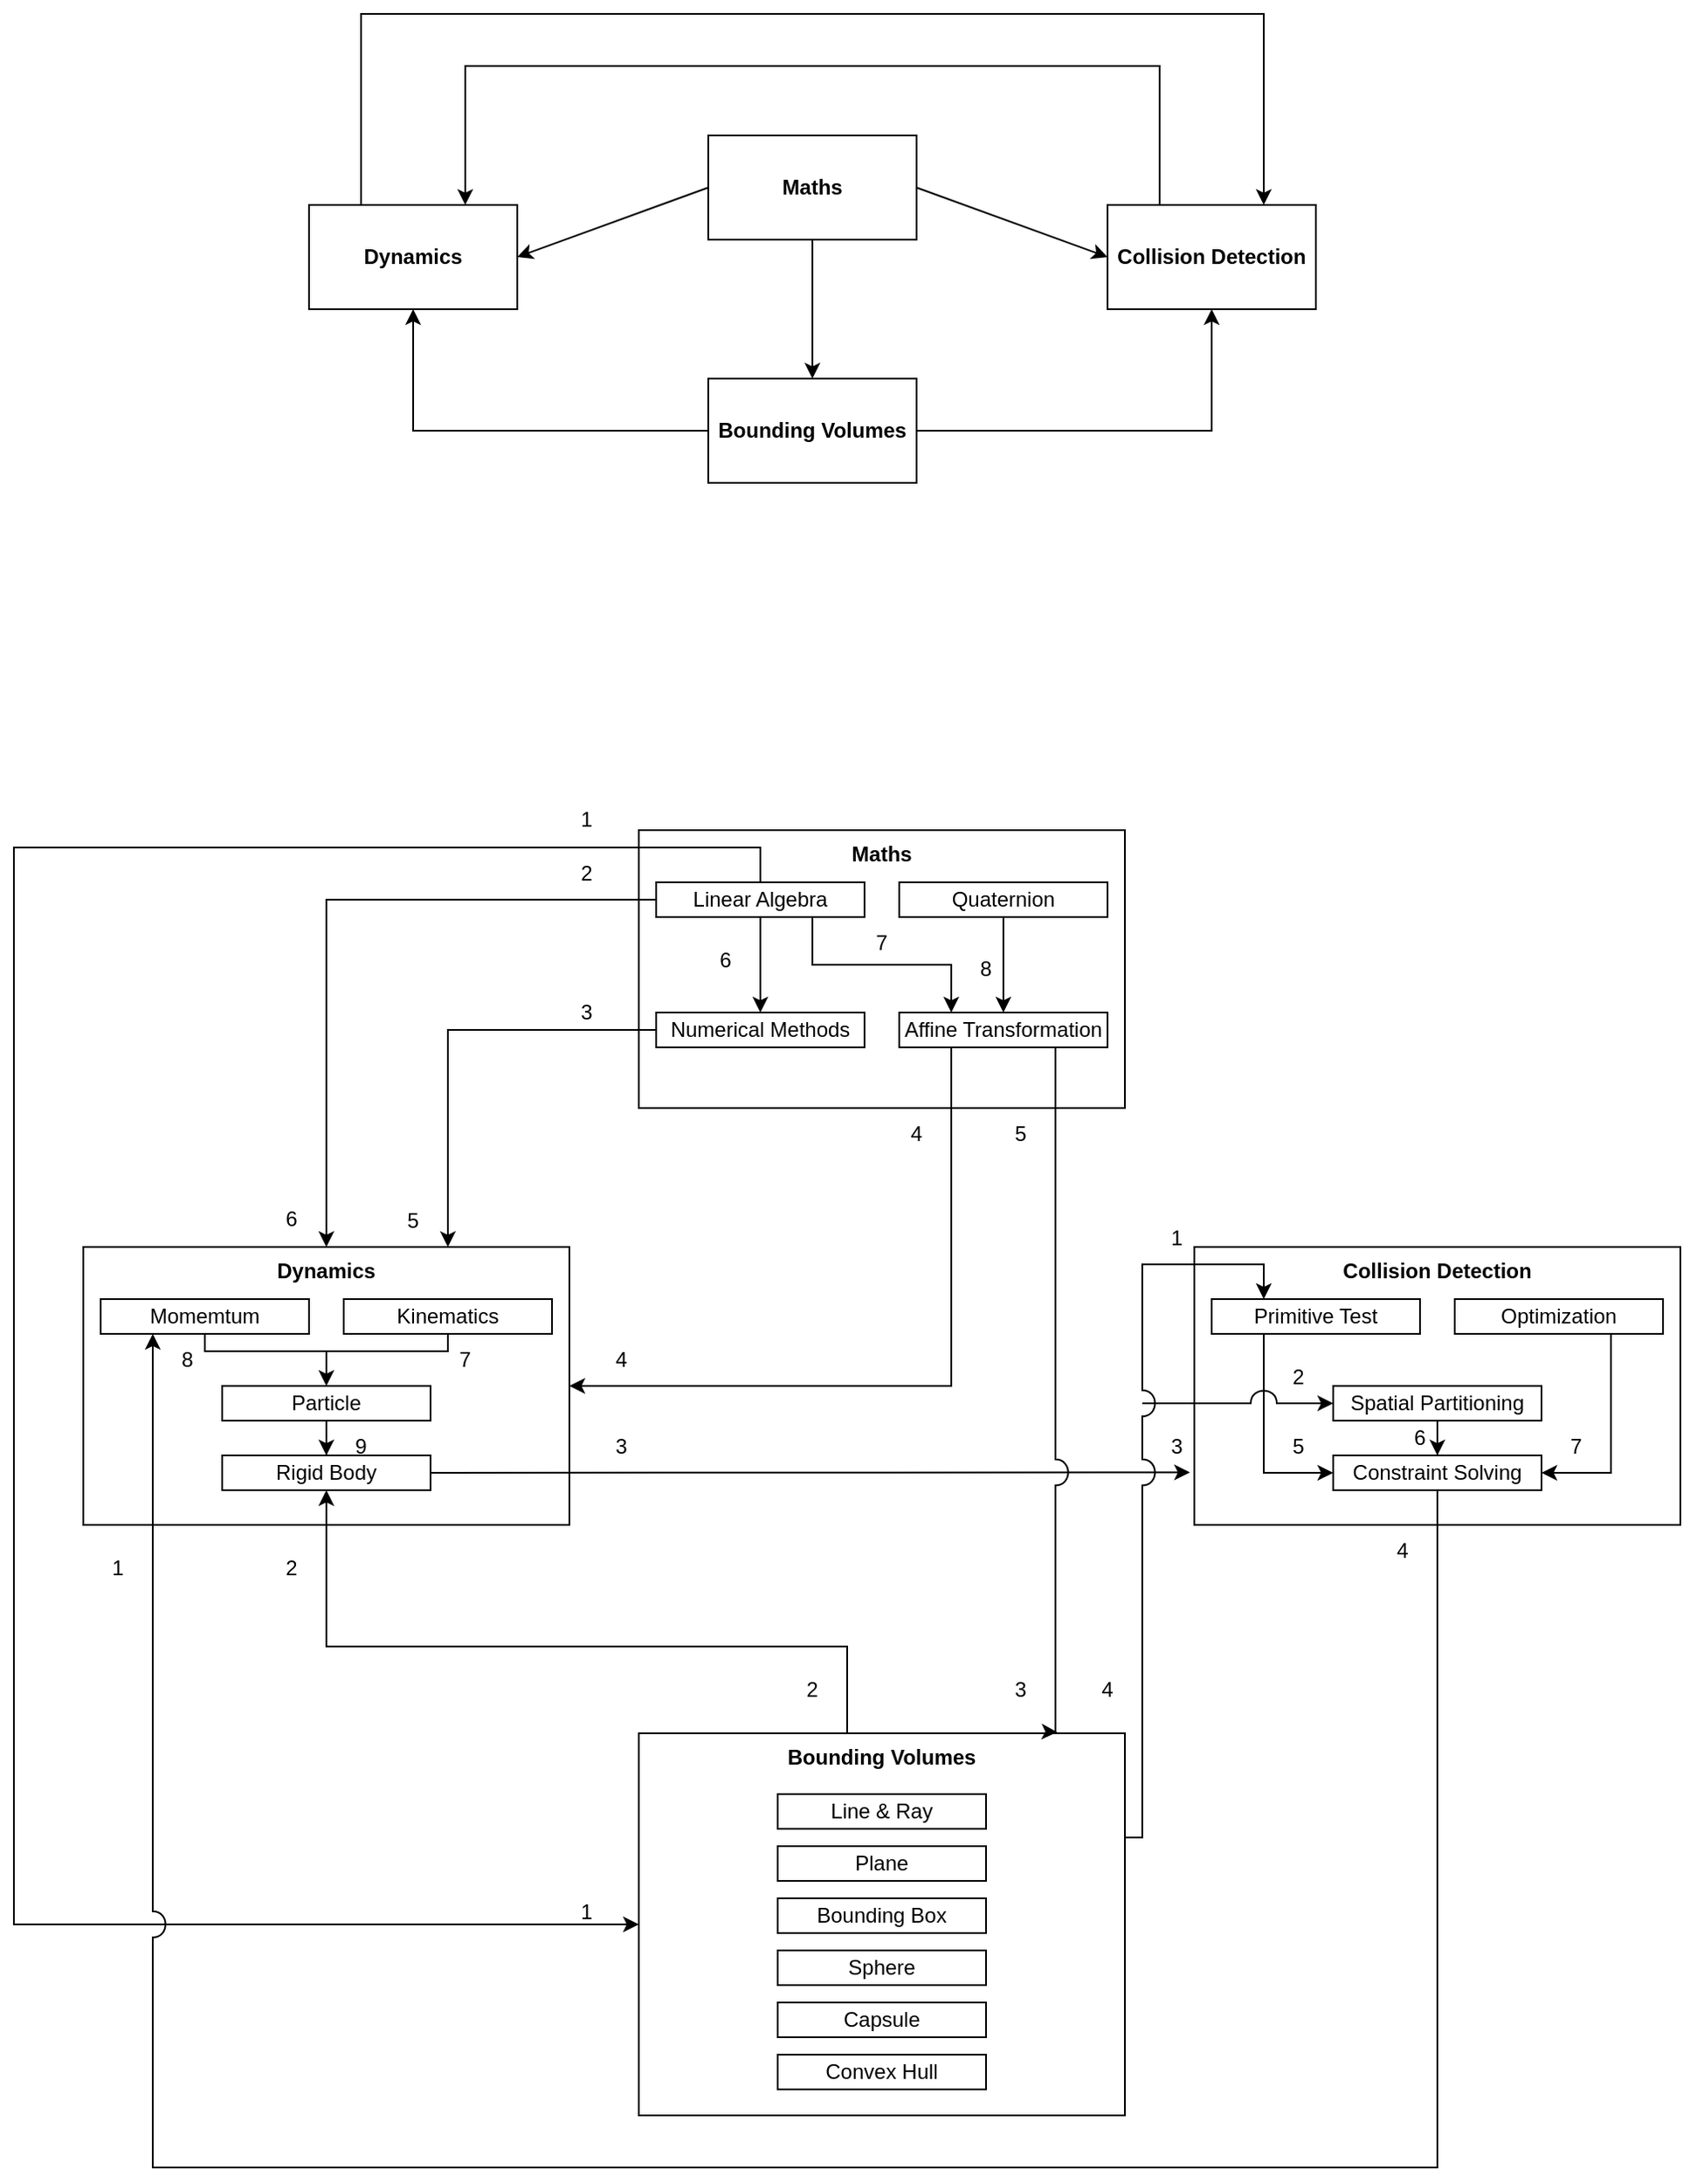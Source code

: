 <mxfile version="20.6.0" type="github">
  <diagram id="RFVUc-ZViwxxyXP1c8c4" name="Page-1">
    <mxGraphModel dx="1673" dy="889" grid="1" gridSize="10" guides="1" tooltips="1" connect="1" arrows="1" fold="1" page="1" pageScale="1" pageWidth="1100" pageHeight="850" math="0" shadow="0">
      <root>
        <mxCell id="0" />
        <mxCell id="1" parent="0" />
        <mxCell id="ediPmQz8LhI3MSCttO2U-1" value="Maths" style="rounded=0;whiteSpace=wrap;html=1;fontStyle=1" parent="1" vertex="1">
          <mxGeometry x="440" y="160" width="120" height="60" as="geometry" />
        </mxCell>
        <mxCell id="ediPmQz8LhI3MSCttO2U-2" value="Dynamics" style="rounded=0;whiteSpace=wrap;html=1;fontStyle=1" parent="1" vertex="1">
          <mxGeometry x="210" y="200" width="120" height="60" as="geometry" />
        </mxCell>
        <mxCell id="ediPmQz8LhI3MSCttO2U-3" value="Bounding Volumes" style="rounded=0;whiteSpace=wrap;html=1;fontStyle=1" parent="1" vertex="1">
          <mxGeometry x="440" y="300" width="120" height="60" as="geometry" />
        </mxCell>
        <mxCell id="ediPmQz8LhI3MSCttO2U-4" value="Collision Detection" style="rounded=0;whiteSpace=wrap;html=1;fontStyle=1" parent="1" vertex="1">
          <mxGeometry x="670" y="200" width="120" height="60" as="geometry" />
        </mxCell>
        <mxCell id="sKBv66Rdz8nY301E-cIr-1" value="" style="endArrow=classic;html=1;rounded=0;exitX=0.5;exitY=1;exitDx=0;exitDy=0;entryX=0.5;entryY=0;entryDx=0;entryDy=0;" parent="1" source="ediPmQz8LhI3MSCttO2U-1" target="ediPmQz8LhI3MSCttO2U-3" edge="1">
          <mxGeometry width="50" height="50" relative="1" as="geometry">
            <mxPoint x="520" y="420" as="sourcePoint" />
            <mxPoint x="570" y="370" as="targetPoint" />
          </mxGeometry>
        </mxCell>
        <mxCell id="sKBv66Rdz8nY301E-cIr-2" value="" style="endArrow=classic;html=1;rounded=0;exitX=1;exitY=0.5;exitDx=0;exitDy=0;entryX=0;entryY=0.5;entryDx=0;entryDy=0;" parent="1" source="ediPmQz8LhI3MSCttO2U-1" target="ediPmQz8LhI3MSCttO2U-4" edge="1">
          <mxGeometry width="50" height="50" relative="1" as="geometry">
            <mxPoint x="520" y="420" as="sourcePoint" />
            <mxPoint x="570" y="370" as="targetPoint" />
          </mxGeometry>
        </mxCell>
        <mxCell id="sKBv66Rdz8nY301E-cIr-3" value="" style="endArrow=classic;html=1;rounded=0;exitX=0;exitY=0.5;exitDx=0;exitDy=0;entryX=1;entryY=0.5;entryDx=0;entryDy=0;" parent="1" source="ediPmQz8LhI3MSCttO2U-1" target="ediPmQz8LhI3MSCttO2U-2" edge="1">
          <mxGeometry width="50" height="50" relative="1" as="geometry">
            <mxPoint x="330" y="255" as="sourcePoint" />
            <mxPoint x="380" y="205" as="targetPoint" />
          </mxGeometry>
        </mxCell>
        <mxCell id="sKBv66Rdz8nY301E-cIr-10" value="" style="endArrow=classic;html=1;rounded=0;edgeStyle=orthogonalEdgeStyle;" parent="1" edge="1">
          <mxGeometry width="50" height="50" relative="1" as="geometry">
            <mxPoint x="440" y="330" as="sourcePoint" />
            <mxPoint x="270" y="260" as="targetPoint" />
            <Array as="points">
              <mxPoint x="440" y="330" />
              <mxPoint x="270" y="330" />
            </Array>
          </mxGeometry>
        </mxCell>
        <mxCell id="sKBv66Rdz8nY301E-cIr-12" value="" style="endArrow=classic;html=1;rounded=0;exitX=0.25;exitY=0;exitDx=0;exitDy=0;edgeStyle=orthogonalEdgeStyle;entryX=0.75;entryY=0;entryDx=0;entryDy=0;" parent="1" source="ediPmQz8LhI3MSCttO2U-2" target="ediPmQz8LhI3MSCttO2U-4" edge="1">
          <mxGeometry width="50" height="50" relative="1" as="geometry">
            <mxPoint x="400" y="360" as="sourcePoint" />
            <mxPoint x="817" y="200" as="targetPoint" />
            <Array as="points">
              <mxPoint x="240" y="90" />
              <mxPoint x="760" y="90" />
            </Array>
          </mxGeometry>
        </mxCell>
        <mxCell id="sKBv66Rdz8nY301E-cIr-13" value="" style="endArrow=classic;html=1;rounded=0;exitX=1;exitY=0.5;exitDx=0;exitDy=0;entryX=0.5;entryY=1;entryDx=0;entryDy=0;edgeStyle=orthogonalEdgeStyle;" parent="1" source="ediPmQz8LhI3MSCttO2U-3" target="ediPmQz8LhI3MSCttO2U-4" edge="1">
          <mxGeometry width="50" height="50" relative="1" as="geometry">
            <mxPoint x="600" y="380" as="sourcePoint" />
            <mxPoint x="650" y="330" as="targetPoint" />
          </mxGeometry>
        </mxCell>
        <mxCell id="sKBv66Rdz8nY301E-cIr-16" value="" style="endArrow=classic;html=1;rounded=0;entryX=0.75;entryY=0;entryDx=0;entryDy=0;exitX=0.25;exitY=0;exitDx=0;exitDy=0;edgeStyle=orthogonalEdgeStyle;" parent="1" source="ediPmQz8LhI3MSCttO2U-4" target="ediPmQz8LhI3MSCttO2U-2" edge="1">
          <mxGeometry width="50" height="50" relative="1" as="geometry">
            <mxPoint x="400" y="360" as="sourcePoint" />
            <mxPoint x="450" y="310" as="targetPoint" />
            <Array as="points">
              <mxPoint x="700" y="120" />
              <mxPoint x="300" y="120" />
            </Array>
          </mxGeometry>
        </mxCell>
        <mxCell id="sKBv66Rdz8nY301E-cIr-17" value="Maths" style="rounded=0;whiteSpace=wrap;html=1;verticalAlign=top;fontStyle=1;" parent="1" vertex="1">
          <mxGeometry x="400" y="560" width="280" height="160" as="geometry" />
        </mxCell>
        <mxCell id="sKBv66Rdz8nY301E-cIr-18" value="Dynamics" style="rounded=0;whiteSpace=wrap;html=1;verticalAlign=top;fontStyle=1;" parent="1" vertex="1">
          <mxGeometry x="80" y="800" width="280" height="160" as="geometry" />
        </mxCell>
        <mxCell id="_OZ0Gueh85DzmhkIX-R6-56" style="edgeStyle=orthogonalEdgeStyle;rounded=0;jumpStyle=arc;jumpSize=15;orthogonalLoop=1;jettySize=auto;html=1;entryX=0.5;entryY=1;entryDx=0;entryDy=0;startArrow=none;" edge="1" parent="1" target="_OZ0Gueh85DzmhkIX-R6-1">
          <mxGeometry relative="1" as="geometry">
            <mxPoint x="520" y="1060" as="sourcePoint" />
            <Array as="points">
              <mxPoint x="520" y="1030" />
              <mxPoint x="220" y="1030" />
            </Array>
          </mxGeometry>
        </mxCell>
        <mxCell id="sKBv66Rdz8nY301E-cIr-19" value="Bounding Volumes" style="rounded=0;whiteSpace=wrap;html=1;verticalAlign=top;fontStyle=1;" parent="1" vertex="1">
          <mxGeometry x="400" y="1080" width="280" height="220" as="geometry" />
        </mxCell>
        <mxCell id="sKBv66Rdz8nY301E-cIr-20" value="Collision Detection" style="rounded=0;whiteSpace=wrap;html=1;verticalAlign=top;fontStyle=1;" parent="1" vertex="1">
          <mxGeometry x="720" y="800" width="280" height="160" as="geometry" />
        </mxCell>
        <mxCell id="_OZ0Gueh85DzmhkIX-R6-35" style="edgeStyle=orthogonalEdgeStyle;rounded=0;orthogonalLoop=1;jettySize=auto;html=1;exitX=0.5;exitY=1;exitDx=0;exitDy=0;" edge="1" parent="1" source="sKBv66Rdz8nY301E-cIr-30" target="_OZ0Gueh85DzmhkIX-R6-5">
          <mxGeometry relative="1" as="geometry">
            <Array as="points">
              <mxPoint x="150" y="860" />
              <mxPoint x="220" y="860" />
            </Array>
          </mxGeometry>
        </mxCell>
        <mxCell id="sKBv66Rdz8nY301E-cIr-30" value="Momemtum" style="rounded=0;whiteSpace=wrap;html=1;" parent="1" vertex="1">
          <mxGeometry x="90" y="830" width="120" height="20" as="geometry" />
        </mxCell>
        <mxCell id="_OZ0Gueh85DzmhkIX-R6-55" style="edgeStyle=orthogonalEdgeStyle;rounded=0;jumpStyle=arc;jumpSize=15;orthogonalLoop=1;jettySize=auto;html=1;exitX=1;exitY=0.5;exitDx=0;exitDy=0;entryX=-0.009;entryY=0.811;entryDx=0;entryDy=0;entryPerimeter=0;" edge="1" parent="1" source="_OZ0Gueh85DzmhkIX-R6-1" target="sKBv66Rdz8nY301E-cIr-20">
          <mxGeometry relative="1" as="geometry" />
        </mxCell>
        <mxCell id="_OZ0Gueh85DzmhkIX-R6-1" value="Rigid Body" style="rounded=0;whiteSpace=wrap;html=1;" vertex="1" parent="1">
          <mxGeometry x="160" y="920" width="120" height="20" as="geometry" />
        </mxCell>
        <mxCell id="_OZ0Gueh85DzmhkIX-R6-25" style="edgeStyle=orthogonalEdgeStyle;rounded=0;orthogonalLoop=1;jettySize=auto;html=1;exitX=0.75;exitY=1;exitDx=0;exitDy=0;entryX=0.25;entryY=0;entryDx=0;entryDy=0;" edge="1" parent="1" source="_OZ0Gueh85DzmhkIX-R6-2" target="_OZ0Gueh85DzmhkIX-R6-10">
          <mxGeometry relative="1" as="geometry" />
        </mxCell>
        <mxCell id="_OZ0Gueh85DzmhkIX-R6-50" style="edgeStyle=orthogonalEdgeStyle;rounded=0;jumpStyle=arc;jumpSize=15;orthogonalLoop=1;jettySize=auto;html=1;exitX=0.5;exitY=1;exitDx=0;exitDy=0;entryX=0.5;entryY=0;entryDx=0;entryDy=0;" edge="1" parent="1" source="_OZ0Gueh85DzmhkIX-R6-2" target="_OZ0Gueh85DzmhkIX-R6-7">
          <mxGeometry relative="1" as="geometry" />
        </mxCell>
        <mxCell id="_OZ0Gueh85DzmhkIX-R6-52" style="edgeStyle=orthogonalEdgeStyle;rounded=0;jumpStyle=arc;jumpSize=15;orthogonalLoop=1;jettySize=auto;html=1;exitX=0.5;exitY=0;exitDx=0;exitDy=0;entryX=0;entryY=0.5;entryDx=0;entryDy=0;" edge="1" parent="1" source="_OZ0Gueh85DzmhkIX-R6-2" target="sKBv66Rdz8nY301E-cIr-19">
          <mxGeometry relative="1" as="geometry">
            <mxPoint x="10" y="1190" as="targetPoint" />
            <Array as="points">
              <mxPoint x="470" y="570" />
              <mxPoint x="40" y="570" />
              <mxPoint x="40" y="1190" />
            </Array>
          </mxGeometry>
        </mxCell>
        <mxCell id="_OZ0Gueh85DzmhkIX-R6-2" value="Linear Algebra" style="rounded=0;whiteSpace=wrap;html=1;" vertex="1" parent="1">
          <mxGeometry x="410" y="590" width="120" height="20" as="geometry" />
        </mxCell>
        <mxCell id="_OZ0Gueh85DzmhkIX-R6-4" value="Kinematics" style="rounded=0;whiteSpace=wrap;html=1;" vertex="1" parent="1">
          <mxGeometry x="230" y="830" width="120" height="20" as="geometry" />
        </mxCell>
        <mxCell id="_OZ0Gueh85DzmhkIX-R6-32" style="edgeStyle=orthogonalEdgeStyle;rounded=0;orthogonalLoop=1;jettySize=auto;html=1;exitX=0.5;exitY=1;exitDx=0;exitDy=0;" edge="1" parent="1" source="_OZ0Gueh85DzmhkIX-R6-5" target="_OZ0Gueh85DzmhkIX-R6-1">
          <mxGeometry relative="1" as="geometry" />
        </mxCell>
        <mxCell id="_OZ0Gueh85DzmhkIX-R6-5" value="Particle" style="rounded=0;whiteSpace=wrap;html=1;" vertex="1" parent="1">
          <mxGeometry x="160" y="880" width="120" height="20" as="geometry" />
        </mxCell>
        <mxCell id="_OZ0Gueh85DzmhkIX-R6-26" style="edgeStyle=orthogonalEdgeStyle;rounded=0;orthogonalLoop=1;jettySize=auto;html=1;exitX=0.5;exitY=1;exitDx=0;exitDy=0;entryX=0.5;entryY=0;entryDx=0;entryDy=0;" edge="1" parent="1" source="_OZ0Gueh85DzmhkIX-R6-6" target="_OZ0Gueh85DzmhkIX-R6-10">
          <mxGeometry relative="1" as="geometry" />
        </mxCell>
        <mxCell id="_OZ0Gueh85DzmhkIX-R6-6" value="Quaternion" style="rounded=0;whiteSpace=wrap;html=1;" vertex="1" parent="1">
          <mxGeometry x="550" y="590" width="120" height="20" as="geometry" />
        </mxCell>
        <mxCell id="_OZ0Gueh85DzmhkIX-R6-7" value="Numerical Methods" style="rounded=0;whiteSpace=wrap;html=1;" vertex="1" parent="1">
          <mxGeometry x="410" y="665" width="120" height="20" as="geometry" />
        </mxCell>
        <mxCell id="_OZ0Gueh85DzmhkIX-R6-40" style="edgeStyle=orthogonalEdgeStyle;rounded=0;orthogonalLoop=1;jettySize=auto;html=1;exitX=0.5;exitY=1;exitDx=0;exitDy=0;" edge="1" parent="1" source="_OZ0Gueh85DzmhkIX-R6-8" target="_OZ0Gueh85DzmhkIX-R6-21">
          <mxGeometry relative="1" as="geometry" />
        </mxCell>
        <mxCell id="_OZ0Gueh85DzmhkIX-R6-8" value="Spatial Partitioning" style="rounded=0;whiteSpace=wrap;html=1;" vertex="1" parent="1">
          <mxGeometry x="800" y="880" width="120" height="20" as="geometry" />
        </mxCell>
        <mxCell id="_OZ0Gueh85DzmhkIX-R6-9" value="Capsule" style="rounded=0;whiteSpace=wrap;html=1;" vertex="1" parent="1">
          <mxGeometry x="480" y="1235" width="120" height="20" as="geometry" />
        </mxCell>
        <mxCell id="_OZ0Gueh85DzmhkIX-R6-53" style="edgeStyle=orthogonalEdgeStyle;rounded=0;jumpStyle=arc;jumpSize=15;orthogonalLoop=1;jettySize=auto;html=1;exitX=0.75;exitY=1;exitDx=0;exitDy=0;entryX=0.861;entryY=-0.003;entryDx=0;entryDy=0;entryPerimeter=0;" edge="1" parent="1" source="_OZ0Gueh85DzmhkIX-R6-10" target="sKBv66Rdz8nY301E-cIr-19">
          <mxGeometry relative="1" as="geometry">
            <Array as="points">
              <mxPoint x="640" y="1079" />
            </Array>
          </mxGeometry>
        </mxCell>
        <mxCell id="_OZ0Gueh85DzmhkIX-R6-10" value="Affine Transformation" style="rounded=0;whiteSpace=wrap;html=1;" vertex="1" parent="1">
          <mxGeometry x="550" y="665" width="120" height="20" as="geometry" />
        </mxCell>
        <mxCell id="_OZ0Gueh85DzmhkIX-R6-39" style="edgeStyle=orthogonalEdgeStyle;rounded=0;orthogonalLoop=1;jettySize=auto;html=1;exitX=0.75;exitY=1;exitDx=0;exitDy=0;entryX=1;entryY=0.5;entryDx=0;entryDy=0;" edge="1" parent="1" source="_OZ0Gueh85DzmhkIX-R6-11" target="_OZ0Gueh85DzmhkIX-R6-21">
          <mxGeometry relative="1" as="geometry" />
        </mxCell>
        <mxCell id="_OZ0Gueh85DzmhkIX-R6-11" value="Optimization" style="rounded=0;whiteSpace=wrap;html=1;" vertex="1" parent="1">
          <mxGeometry x="870" y="830" width="120" height="20" as="geometry" />
        </mxCell>
        <mxCell id="_OZ0Gueh85DzmhkIX-R6-13" value="Convex Hull" style="rounded=0;whiteSpace=wrap;html=1;" vertex="1" parent="1">
          <mxGeometry x="480" y="1265" width="120" height="20" as="geometry" />
        </mxCell>
        <mxCell id="_OZ0Gueh85DzmhkIX-R6-14" value="Sphere" style="rounded=0;whiteSpace=wrap;html=1;" vertex="1" parent="1">
          <mxGeometry x="480" y="1205" width="120" height="20" as="geometry" />
        </mxCell>
        <mxCell id="_OZ0Gueh85DzmhkIX-R6-15" value="Plane" style="rounded=0;whiteSpace=wrap;html=1;" vertex="1" parent="1">
          <mxGeometry x="480" y="1145" width="120" height="20" as="geometry" />
        </mxCell>
        <mxCell id="_OZ0Gueh85DzmhkIX-R6-16" value="Bounding Box" style="rounded=0;whiteSpace=wrap;html=1;" vertex="1" parent="1">
          <mxGeometry x="480" y="1175" width="120" height="20" as="geometry" />
        </mxCell>
        <mxCell id="_OZ0Gueh85DzmhkIX-R6-17" value="Line &amp;amp; Ray" style="rounded=0;whiteSpace=wrap;html=1;" vertex="1" parent="1">
          <mxGeometry x="480" y="1115" width="120" height="20" as="geometry" />
        </mxCell>
        <mxCell id="_OZ0Gueh85DzmhkIX-R6-38" style="edgeStyle=orthogonalEdgeStyle;rounded=0;orthogonalLoop=1;jettySize=auto;html=1;exitX=0.25;exitY=1;exitDx=0;exitDy=0;entryX=0;entryY=0.5;entryDx=0;entryDy=0;" edge="1" parent="1" source="_OZ0Gueh85DzmhkIX-R6-18" target="_OZ0Gueh85DzmhkIX-R6-21">
          <mxGeometry relative="1" as="geometry" />
        </mxCell>
        <mxCell id="_OZ0Gueh85DzmhkIX-R6-18" value="Primitive Test" style="rounded=0;whiteSpace=wrap;html=1;" vertex="1" parent="1">
          <mxGeometry x="730" y="830" width="120" height="20" as="geometry" />
        </mxCell>
        <mxCell id="_OZ0Gueh85DzmhkIX-R6-62" style="edgeStyle=orthogonalEdgeStyle;rounded=0;jumpStyle=arc;jumpSize=15;orthogonalLoop=1;jettySize=auto;html=1;exitX=0.5;exitY=1;exitDx=0;exitDy=0;entryX=0.25;entryY=1;entryDx=0;entryDy=0;" edge="1" parent="1" source="_OZ0Gueh85DzmhkIX-R6-21" target="sKBv66Rdz8nY301E-cIr-30">
          <mxGeometry relative="1" as="geometry">
            <Array as="points">
              <mxPoint x="860" y="1330" />
              <mxPoint x="120" y="1330" />
            </Array>
          </mxGeometry>
        </mxCell>
        <mxCell id="_OZ0Gueh85DzmhkIX-R6-21" value="Constraint Solving" style="rounded=0;whiteSpace=wrap;html=1;" vertex="1" parent="1">
          <mxGeometry x="800" y="920" width="120" height="20" as="geometry" />
        </mxCell>
        <mxCell id="_OZ0Gueh85DzmhkIX-R6-36" value="" style="endArrow=none;html=1;rounded=0;entryX=0.5;entryY=1;entryDx=0;entryDy=0;edgeStyle=orthogonalEdgeStyle;" edge="1" parent="1" target="_OZ0Gueh85DzmhkIX-R6-4">
          <mxGeometry width="50" height="50" relative="1" as="geometry">
            <mxPoint x="220" y="870" as="sourcePoint" />
            <mxPoint x="640" y="940" as="targetPoint" />
            <Array as="points">
              <mxPoint x="230" y="860" />
              <mxPoint x="300" y="860" />
            </Array>
          </mxGeometry>
        </mxCell>
        <mxCell id="_OZ0Gueh85DzmhkIX-R6-59" value="" style="endArrow=classic;html=1;rounded=0;jumpStyle=arc;jumpSize=15;entryX=0;entryY=0.5;entryDx=0;entryDy=0;" edge="1" parent="1" target="_OZ0Gueh85DzmhkIX-R6-8">
          <mxGeometry width="50" height="50" relative="1" as="geometry">
            <mxPoint x="690" y="890" as="sourcePoint" />
            <mxPoint x="440" y="910" as="targetPoint" />
          </mxGeometry>
        </mxCell>
        <mxCell id="_OZ0Gueh85DzmhkIX-R6-61" style="edgeStyle=orthogonalEdgeStyle;rounded=0;jumpStyle=arc;jumpSize=15;orthogonalLoop=1;jettySize=auto;html=1;exitX=1;exitY=0.25;exitDx=0;exitDy=0;entryX=0.25;entryY=0;entryDx=0;entryDy=0;" edge="1" parent="1" source="sKBv66Rdz8nY301E-cIr-19" target="_OZ0Gueh85DzmhkIX-R6-18">
          <mxGeometry relative="1" as="geometry">
            <Array as="points">
              <mxPoint x="690" y="1140" />
              <mxPoint x="690" y="810" />
              <mxPoint x="760" y="810" />
            </Array>
          </mxGeometry>
        </mxCell>
        <mxCell id="_OZ0Gueh85DzmhkIX-R6-64" value="1" style="text;html=1;strokeColor=none;fillColor=none;align=center;verticalAlign=middle;rounded=0;whiteSpace=wrap;" vertex="1" parent="1">
          <mxGeometry x="340" y="1165" width="60" height="35" as="geometry" />
        </mxCell>
        <mxCell id="_OZ0Gueh85DzmhkIX-R6-67" value="" style="edgeStyle=orthogonalEdgeStyle;rounded=0;jumpStyle=arc;jumpSize=15;orthogonalLoop=1;jettySize=auto;html=1;exitX=0.5;exitY=0;exitDx=0;exitDy=0;entryX=0.5;entryY=1;entryDx=0;entryDy=0;endArrow=none;" edge="1" parent="1" source="sKBv66Rdz8nY301E-cIr-19">
          <mxGeometry relative="1" as="geometry">
            <mxPoint x="540" y="1080" as="sourcePoint" />
            <mxPoint x="520" y="1060" as="targetPoint" />
          </mxGeometry>
        </mxCell>
        <mxCell id="_OZ0Gueh85DzmhkIX-R6-70" value="2" style="text;html=1;strokeColor=none;fillColor=none;align=center;verticalAlign=middle;whiteSpace=wrap;rounded=0;" vertex="1" parent="1">
          <mxGeometry x="470" y="1040" width="60" height="30" as="geometry" />
        </mxCell>
        <mxCell id="_OZ0Gueh85DzmhkIX-R6-71" value="3" style="text;html=1;strokeColor=none;fillColor=none;align=center;verticalAlign=middle;whiteSpace=wrap;rounded=0;" vertex="1" parent="1">
          <mxGeometry x="590" y="1040" width="60" height="30" as="geometry" />
        </mxCell>
        <mxCell id="_OZ0Gueh85DzmhkIX-R6-72" value="4" style="text;html=1;strokeColor=none;fillColor=none;align=center;verticalAlign=middle;whiteSpace=wrap;rounded=0;" vertex="1" parent="1">
          <mxGeometry x="640" y="1040" width="60" height="30" as="geometry" />
        </mxCell>
        <mxCell id="_OZ0Gueh85DzmhkIX-R6-73" value="1" style="text;html=1;strokeColor=none;fillColor=none;align=center;verticalAlign=middle;whiteSpace=wrap;rounded=0;" vertex="1" parent="1">
          <mxGeometry x="70" y="970" width="60" height="30" as="geometry" />
        </mxCell>
        <mxCell id="_OZ0Gueh85DzmhkIX-R6-74" value="2" style="text;html=1;strokeColor=none;fillColor=none;align=center;verticalAlign=middle;whiteSpace=wrap;rounded=0;" vertex="1" parent="1">
          <mxGeometry x="170" y="970" width="60" height="30" as="geometry" />
        </mxCell>
        <mxCell id="_OZ0Gueh85DzmhkIX-R6-79" value="" style="endArrow=classic;html=1;rounded=0;jumpStyle=arc;jumpSize=15;exitX=0;exitY=0.5;exitDx=0;exitDy=0;entryX=0.5;entryY=0;entryDx=0;entryDy=0;edgeStyle=orthogonalEdgeStyle;" edge="1" parent="1" source="_OZ0Gueh85DzmhkIX-R6-2" target="sKBv66Rdz8nY301E-cIr-18">
          <mxGeometry width="50" height="50" relative="1" as="geometry">
            <mxPoint x="390" y="970" as="sourcePoint" />
            <mxPoint x="440" y="920" as="targetPoint" />
          </mxGeometry>
        </mxCell>
        <mxCell id="_OZ0Gueh85DzmhkIX-R6-80" value="" style="endArrow=classic;html=1;rounded=0;jumpStyle=arc;jumpSize=15;exitX=0;exitY=0.5;exitDx=0;exitDy=0;entryX=0.75;entryY=0;entryDx=0;entryDy=0;edgeStyle=orthogonalEdgeStyle;" edge="1" parent="1" source="_OZ0Gueh85DzmhkIX-R6-7" target="sKBv66Rdz8nY301E-cIr-18">
          <mxGeometry width="50" height="50" relative="1" as="geometry">
            <mxPoint x="390" y="970" as="sourcePoint" />
            <mxPoint x="440" y="920" as="targetPoint" />
          </mxGeometry>
        </mxCell>
        <mxCell id="_OZ0Gueh85DzmhkIX-R6-81" value="" style="endArrow=classic;html=1;rounded=0;jumpStyle=arc;jumpSize=15;exitX=0.25;exitY=1;exitDx=0;exitDy=0;entryX=1;entryY=0.5;entryDx=0;entryDy=0;edgeStyle=orthogonalEdgeStyle;" edge="1" parent="1" source="_OZ0Gueh85DzmhkIX-R6-10" target="sKBv66Rdz8nY301E-cIr-18">
          <mxGeometry width="50" height="50" relative="1" as="geometry">
            <mxPoint x="390" y="970" as="sourcePoint" />
            <mxPoint x="440" y="920" as="targetPoint" />
          </mxGeometry>
        </mxCell>
        <mxCell id="_OZ0Gueh85DzmhkIX-R6-84" value="3" style="text;html=1;strokeColor=none;fillColor=none;align=center;verticalAlign=middle;whiteSpace=wrap;rounded=0;" vertex="1" parent="1">
          <mxGeometry x="360" y="900" width="60" height="30" as="geometry" />
        </mxCell>
        <mxCell id="_OZ0Gueh85DzmhkIX-R6-85" value="4" style="text;html=1;strokeColor=none;fillColor=none;align=center;verticalAlign=middle;whiteSpace=wrap;rounded=0;" vertex="1" parent="1">
          <mxGeometry x="360" y="850" width="60" height="30" as="geometry" />
        </mxCell>
        <mxCell id="_OZ0Gueh85DzmhkIX-R6-86" value="5" style="text;html=1;strokeColor=none;fillColor=none;align=center;verticalAlign=middle;whiteSpace=wrap;rounded=0;" vertex="1" parent="1">
          <mxGeometry x="240" y="770" width="60" height="30" as="geometry" />
        </mxCell>
        <mxCell id="_OZ0Gueh85DzmhkIX-R6-87" value="6" style="text;html=1;strokeColor=none;fillColor=none;align=center;verticalAlign=middle;whiteSpace=wrap;rounded=0;" vertex="1" parent="1">
          <mxGeometry x="170" y="769" width="60" height="30" as="geometry" />
        </mxCell>
        <mxCell id="_OZ0Gueh85DzmhkIX-R6-88" value="7" style="text;html=1;strokeColor=none;fillColor=none;align=center;verticalAlign=middle;whiteSpace=wrap;rounded=0;" vertex="1" parent="1">
          <mxGeometry x="270" y="850" width="60" height="30" as="geometry" />
        </mxCell>
        <mxCell id="_OZ0Gueh85DzmhkIX-R6-90" value="8" style="text;html=1;strokeColor=none;fillColor=none;align=center;verticalAlign=middle;whiteSpace=wrap;rounded=0;" vertex="1" parent="1">
          <mxGeometry x="110" y="850" width="60" height="30" as="geometry" />
        </mxCell>
        <mxCell id="_OZ0Gueh85DzmhkIX-R6-91" value="9" style="text;html=1;strokeColor=none;fillColor=none;align=center;verticalAlign=middle;whiteSpace=wrap;rounded=0;" vertex="1" parent="1">
          <mxGeometry x="210" y="900" width="60" height="30" as="geometry" />
        </mxCell>
        <mxCell id="_OZ0Gueh85DzmhkIX-R6-92" value="3" style="text;html=1;strokeColor=none;fillColor=none;align=center;verticalAlign=middle;whiteSpace=wrap;rounded=0;" vertex="1" parent="1">
          <mxGeometry x="340" y="650" width="60" height="30" as="geometry" />
        </mxCell>
        <mxCell id="_OZ0Gueh85DzmhkIX-R6-93" value="2" style="text;html=1;strokeColor=none;fillColor=none;align=center;verticalAlign=middle;whiteSpace=wrap;rounded=0;" vertex="1" parent="1">
          <mxGeometry x="340" y="570" width="60" height="30" as="geometry" />
        </mxCell>
        <mxCell id="_OZ0Gueh85DzmhkIX-R6-95" value="1" style="text;html=1;strokeColor=none;fillColor=none;align=center;verticalAlign=middle;whiteSpace=wrap;rounded=0;" vertex="1" parent="1">
          <mxGeometry x="340" y="539" width="60" height="30" as="geometry" />
        </mxCell>
        <mxCell id="_OZ0Gueh85DzmhkIX-R6-96" value="4" style="text;html=1;strokeColor=none;fillColor=none;align=center;verticalAlign=middle;whiteSpace=wrap;rounded=0;" vertex="1" parent="1">
          <mxGeometry x="530" y="720" width="60" height="30" as="geometry" />
        </mxCell>
        <mxCell id="_OZ0Gueh85DzmhkIX-R6-97" value="5" style="text;html=1;strokeColor=none;fillColor=none;align=center;verticalAlign=middle;whiteSpace=wrap;rounded=0;" vertex="1" parent="1">
          <mxGeometry x="590" y="720" width="60" height="30" as="geometry" />
        </mxCell>
        <mxCell id="_OZ0Gueh85DzmhkIX-R6-98" value="6" style="text;html=1;strokeColor=none;fillColor=none;align=center;verticalAlign=middle;whiteSpace=wrap;rounded=0;" vertex="1" parent="1">
          <mxGeometry x="420" y="620" width="60" height="30" as="geometry" />
        </mxCell>
        <mxCell id="_OZ0Gueh85DzmhkIX-R6-99" value="7" style="text;html=1;strokeColor=none;fillColor=none;align=center;verticalAlign=middle;whiteSpace=wrap;rounded=0;" vertex="1" parent="1">
          <mxGeometry x="510" y="610" width="60" height="30" as="geometry" />
        </mxCell>
        <mxCell id="_OZ0Gueh85DzmhkIX-R6-100" value="8" style="text;html=1;strokeColor=none;fillColor=none;align=center;verticalAlign=middle;whiteSpace=wrap;rounded=0;" vertex="1" parent="1">
          <mxGeometry x="570" y="625" width="60" height="30" as="geometry" />
        </mxCell>
        <mxCell id="_OZ0Gueh85DzmhkIX-R6-103" value="3" style="text;html=1;strokeColor=none;fillColor=none;align=center;verticalAlign=middle;whiteSpace=wrap;rounded=0;" vertex="1" parent="1">
          <mxGeometry x="680" y="900" width="60" height="30" as="geometry" />
        </mxCell>
        <mxCell id="_OZ0Gueh85DzmhkIX-R6-106" value="2" style="text;html=1;strokeColor=none;fillColor=none;align=center;verticalAlign=middle;whiteSpace=wrap;rounded=0;" vertex="1" parent="1">
          <mxGeometry x="750" y="860" width="60" height="30" as="geometry" />
        </mxCell>
        <mxCell id="_OZ0Gueh85DzmhkIX-R6-107" value="1" style="text;html=1;strokeColor=none;fillColor=none;align=center;verticalAlign=middle;whiteSpace=wrap;rounded=0;" vertex="1" parent="1">
          <mxGeometry x="680" y="780" width="60" height="30" as="geometry" />
        </mxCell>
        <mxCell id="_OZ0Gueh85DzmhkIX-R6-108" value="4" style="text;html=1;strokeColor=none;fillColor=none;align=center;verticalAlign=middle;whiteSpace=wrap;rounded=0;" vertex="1" parent="1">
          <mxGeometry x="810" y="960" width="60" height="30" as="geometry" />
        </mxCell>
        <mxCell id="_OZ0Gueh85DzmhkIX-R6-109" value="5" style="text;html=1;strokeColor=none;fillColor=none;align=center;verticalAlign=middle;whiteSpace=wrap;rounded=0;" vertex="1" parent="1">
          <mxGeometry x="750" y="900" width="60" height="30" as="geometry" />
        </mxCell>
        <mxCell id="_OZ0Gueh85DzmhkIX-R6-110" value="6" style="text;html=1;strokeColor=none;fillColor=none;align=center;verticalAlign=middle;whiteSpace=wrap;rounded=0;" vertex="1" parent="1">
          <mxGeometry x="820" y="895" width="60" height="30" as="geometry" />
        </mxCell>
        <mxCell id="_OZ0Gueh85DzmhkIX-R6-111" value="7" style="text;html=1;strokeColor=none;fillColor=none;align=center;verticalAlign=middle;whiteSpace=wrap;rounded=0;" vertex="1" parent="1">
          <mxGeometry x="910" y="900" width="60" height="30" as="geometry" />
        </mxCell>
      </root>
    </mxGraphModel>
  </diagram>
</mxfile>
